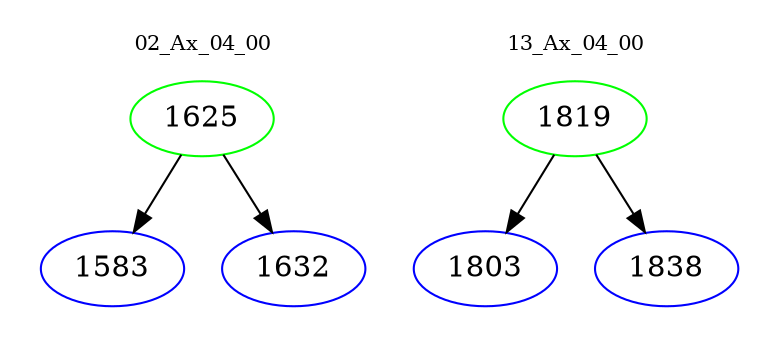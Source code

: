 digraph{
subgraph cluster_0 {
color = white
label = "02_Ax_04_00";
fontsize=10;
T0_1625 [label="1625", color="green"]
T0_1625 -> T0_1583 [color="black"]
T0_1583 [label="1583", color="blue"]
T0_1625 -> T0_1632 [color="black"]
T0_1632 [label="1632", color="blue"]
}
subgraph cluster_1 {
color = white
label = "13_Ax_04_00";
fontsize=10;
T1_1819 [label="1819", color="green"]
T1_1819 -> T1_1803 [color="black"]
T1_1803 [label="1803", color="blue"]
T1_1819 -> T1_1838 [color="black"]
T1_1838 [label="1838", color="blue"]
}
}
